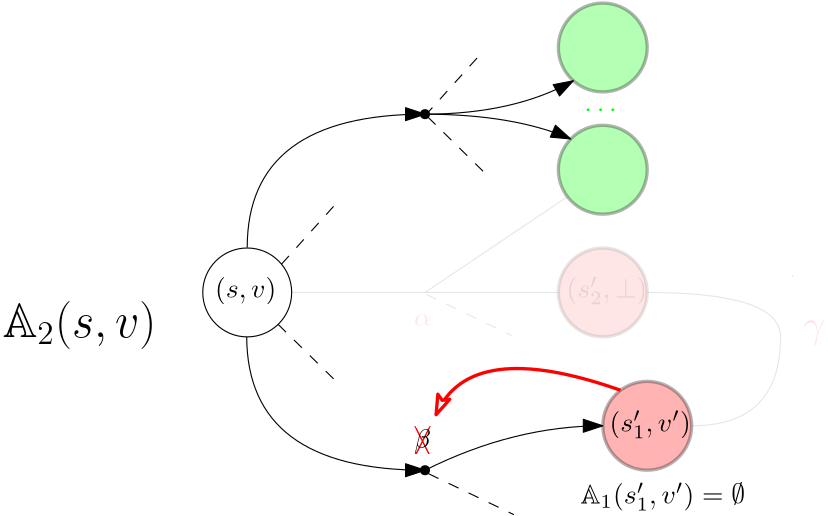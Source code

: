<?xml version="1.0"?>
<!DOCTYPE ipe SYSTEM "ipe.dtd">
<ipe version="70206" creator="Ipe 7.2.6">
<info created="D:20180215123956" modified="D:20180504135336"/>
<preamble>\usepackage{color}
\renewcommand{\rmdefault}{\sfdefault}
%\usepackage{sansmathfonts}
\usepackage{latexsym}
%\usepackage[sfdefault,lf]{carlito}
%% The &apos;lf&apos; option for lining figures
%% The &apos;sfdefault&apos; option to make the base font sans serif
%\usepackage[T1]{fontenc}
\usepackage{amsmath, amssymb}
\usepackage{cancel}
%\renewcommand*\oldstylenums[1]{\carlitoOsF #1}</preamble>
<ipestyle name="basic">
<symbol name="arrow/arc(spx)">
<path stroke="sym-stroke" fill="sym-stroke" pen="sym-pen">
0 0 m
-1 0.333 l
-1 -0.333 l
h
</path>
</symbol>
<symbol name="arrow/farc(spx)">
<path stroke="sym-stroke" fill="white" pen="sym-pen">
0 0 m
-1 0.333 l
-1 -0.333 l
h
</path>
</symbol>
<symbol name="arrow/ptarc(spx)">
<path stroke="sym-stroke" fill="sym-stroke" pen="sym-pen">
0 0 m
-1 0.333 l
-0.8 0 l
-1 -0.333 l
h
</path>
</symbol>
<symbol name="arrow/fptarc(spx)">
<path stroke="sym-stroke" fill="white" pen="sym-pen">
0 0 m
-1 0.333 l
-0.8 0 l
-1 -0.333 l
h
</path>
</symbol>
<symbol name="mark/circle(sx)" transformations="translations">
<path fill="sym-stroke">
0.6 0 0 0.6 0 0 e
0.4 0 0 0.4 0 0 e
</path>
</symbol>
<symbol name="mark/disk(sx)" transformations="translations">
<path fill="sym-stroke">
0.6 0 0 0.6 0 0 e
</path>
</symbol>
<symbol name="mark/fdisk(sfx)" transformations="translations">
<group>
<path fill="sym-fill">
0.5 0 0 0.5 0 0 e
</path>
<path fill="sym-stroke" fillrule="eofill">
0.6 0 0 0.6 0 0 e
0.4 0 0 0.4 0 0 e
</path>
</group>
</symbol>
<symbol name="mark/box(sx)" transformations="translations">
<path fill="sym-stroke" fillrule="eofill">
-0.6 -0.6 m
0.6 -0.6 l
0.6 0.6 l
-0.6 0.6 l
h
-0.4 -0.4 m
0.4 -0.4 l
0.4 0.4 l
-0.4 0.4 l
h
</path>
</symbol>
<symbol name="mark/square(sx)" transformations="translations">
<path fill="sym-stroke">
-0.6 -0.6 m
0.6 -0.6 l
0.6 0.6 l
-0.6 0.6 l
h
</path>
</symbol>
<symbol name="mark/fsquare(sfx)" transformations="translations">
<group>
<path fill="sym-fill">
-0.5 -0.5 m
0.5 -0.5 l
0.5 0.5 l
-0.5 0.5 l
h
</path>
<path fill="sym-stroke" fillrule="eofill">
-0.6 -0.6 m
0.6 -0.6 l
0.6 0.6 l
-0.6 0.6 l
h
-0.4 -0.4 m
0.4 -0.4 l
0.4 0.4 l
-0.4 0.4 l
h
</path>
</group>
</symbol>
<symbol name="mark/cross(sx)" transformations="translations">
<group>
<path fill="sym-stroke">
-0.43 -0.57 m
0.57 0.43 l
0.43 0.57 l
-0.57 -0.43 l
h
</path>
<path fill="sym-stroke">
-0.43 0.57 m
0.57 -0.43 l
0.43 -0.57 l
-0.57 0.43 l
h
</path>
</group>
</symbol>
<symbol name="arrow/fnormal(spx)">
<path stroke="sym-stroke" fill="white" pen="sym-pen">
0 0 m
-1 0.333 l
-1 -0.333 l
h
</path>
</symbol>
<symbol name="arrow/pointed(spx)">
<path stroke="sym-stroke" fill="sym-stroke" pen="sym-pen">
0 0 m
-1 0.333 l
-0.8 0 l
-1 -0.333 l
h
</path>
</symbol>
<symbol name="arrow/fpointed(spx)">
<path stroke="sym-stroke" fill="white" pen="sym-pen">
0 0 m
-1 0.333 l
-0.8 0 l
-1 -0.333 l
h
</path>
</symbol>
<symbol name="arrow/linear(spx)">
<path stroke="sym-stroke" pen="sym-pen">
-1 0.333 m
0 0 l
-1 -0.333 l
</path>
</symbol>
<symbol name="arrow/fdouble(spx)">
<path stroke="sym-stroke" fill="white" pen="sym-pen">
0 0 m
-1 0.333 l
-1 -0.333 l
h
-1 0 m
-2 0.333 l
-2 -0.333 l
h
</path>
</symbol>
<symbol name="arrow/double(spx)">
<path stroke="sym-stroke" fill="sym-stroke" pen="sym-pen">
0 0 m
-1 0.333 l
-1 -0.333 l
h
-1 0 m
-2 0.333 l
-2 -0.333 l
h
</path>
</symbol>
<pen name="heavier" value="0.8"/>
<pen name="fat" value="1.2"/>
<pen name="ultrafat" value="2"/>
<symbolsize name="large" value="5"/>
<symbolsize name="small" value="2"/>
<symbolsize name="tiny" value="1.1"/>
<arrowsize name="large" value="10"/>
<arrowsize name="small" value="5"/>
<arrowsize name="tiny" value="3"/>
<color name="red" value="1 0 0"/>
<color name="green" value="0 1 0"/>
<color name="blue" value="0 0 1"/>
<color name="yellow" value="1 1 0"/>
<color name="orange" value="1 0.647 0"/>
<color name="gold" value="1 0.843 0"/>
<color name="purple" value="0.627 0.125 0.941"/>
<color name="gray" value="0.745"/>
<color name="brown" value="0.647 0.165 0.165"/>
<color name="navy" value="0 0 0.502"/>
<color name="pink" value="1 0.753 0.796"/>
<color name="seagreen" value="0.18 0.545 0.341"/>
<color name="turquoise" value="0.251 0.878 0.816"/>
<color name="violet" value="0.933 0.51 0.933"/>
<color name="darkblue" value="0 0 0.545"/>
<color name="darkcyan" value="0 0.545 0.545"/>
<color name="darkgray" value="0.663"/>
<color name="darkgreen" value="0 0.392 0"/>
<color name="darkmagenta" value="0.545 0 0.545"/>
<color name="darkorange" value="1 0.549 0"/>
<color name="darkred" value="0.545 0 0"/>
<color name="lightblue" value="0.678 0.847 0.902"/>
<color name="lightcyan" value="0.878 1 1"/>
<color name="lightgray" value="0.827"/>
<color name="lightgreen" value="0.565 0.933 0.565"/>
<color name="lightyellow" value="1 1 0.878"/>
<dashstyle name="dashed" value="[4] 0"/>
<dashstyle name="dotted" value="[1 3] 0"/>
<dashstyle name="dash dotted" value="[4 2 1 2] 0"/>
<dashstyle name="dash dot dotted" value="[4 2 1 2 1 2] 0"/>
<textsize name="large" value="\large"/>
<textsize name="Large" value="\Large"/>
<textsize name="LARGE" value="\LARGE"/>
<textsize name="huge" value="\huge"/>
<textsize name="Huge" value="\Huge"/>
<textsize name="small" value="\small"/>
<textsize name="footnote" value="\footnotesize"/>
<textsize name="tiny" value="\tiny"/>
<textstyle name="center" begin="\begin{center}" end="\end{center}"/>
<textstyle name="itemize" begin="\begin{itemize}" end="\end{itemize}"/>
<textstyle name="item" begin="\begin{itemize}\item{}" end="\end{itemize}"/>
<gridsize name="4 pts" value="4"/>
<gridsize name="8 pts (~3 mm)" value="8"/>
<gridsize name="16 pts (~6 mm)" value="16"/>
<gridsize name="32 pts (~12 mm)" value="32"/>
<gridsize name="10 pts (~3.5 mm)" value="10"/>
<gridsize name="20 pts (~7 mm)" value="20"/>
<gridsize name="14 pts (~5 mm)" value="14"/>
<gridsize name="28 pts (~10 mm)" value="28"/>
<gridsize name="56 pts (~20 mm)" value="56"/>
<anglesize name="90 deg" value="90"/>
<anglesize name="60 deg" value="60"/>
<anglesize name="45 deg" value="45"/>
<anglesize name="30 deg" value="30"/>
<anglesize name="22.5 deg" value="22.5"/>
<opacity name="10%" value="0.1"/>
<opacity name="30%" value="0.3"/>
<opacity name="50%" value="0.5"/>
<opacity name="75%" value="0.75"/>
<tiling name="falling" angle="-60" step="4" width="1"/>
<tiling name="rising" angle="30" step="4" width="1"/>
</ipestyle>
<page>
<layer name="alpha"/>
<view layers="alpha" active="alpha"/>
<path layer="alpha" matrix="1 0 0 1 32 0" stroke="black">
16 0 0 16 64 704 e
</path>
<text matrix="1 0 0 1 28.4303 2.1848" transformations="translations" pos="56 700" stroke="black" type="label" width="22.033" height="7.473" depth="2.49" valign="baseline" style="math">(s, v)</text>
<path matrix="1 0 0 1 32 0" stroke="black" fill="red" pen="fat" opacity="10%">
16 0 0 16 192 704 e
</path>
<text matrix="1 0 0 1 154.927 2.1848" transformations="translations" pos="56 700" stroke="black" type="label" width="29.065" height="7.49" depth="2.49" valign="baseline" style="math" opacity="10%">(s&apos;_2, \bot)</text>
<use matrix="1 0 0 1 32 0" name="mark/disk(sx)" pos="128 640" size="normal" stroke="black"/>
<text matrix="1 0 0 1 28 -4" transformations="translations" pos="128 652" stroke="red" type="label" width="6.161" height="7.918" depth="1.93" valign="baseline" style="math">\xcancel{\color{black}\beta}</text>
<path matrix="1 0 0 1 32 0" stroke="black" arrow="normal/normal">
63.8135 688.001 m
64 640
128 640 c
</path>
<path matrix="1 0 0 1 32 0" stroke="black" arrow="normal/normal">
128 640 m
160 656
192 656 c
</path>
<path matrix="1 0 0 1 176 -48" stroke="black" fill="red" pen="fat" opacity="30%">
16 0 0 16 64 704 e
</path>
<text matrix="1 0 0 1 170.393 -46.0235" transformations="translations" pos="56 700" stroke="black" type="label" width="29.298" height="7.49" depth="2.49" valign="baseline" style="math">(s_1&apos;, v&apos;)</text>
<path matrix="1 0 0 1 32 0" stroke="black" dash="dashed">
129.247 638.753 m
160 624 l
</path>
<path matrix="1 0 0 1 32 0" stroke="black" dash="dashed">
76.3418 714.182 m
96 736 l
</path>
<path matrix="1 0 0 1 32 0" stroke="black" dash="dashed">
75.1218 692.498 m
96 672 l
</path>
<text matrix="1 0 0 1 -40 -64" transformations="translations" pos="48 752" stroke="black" type="label" width="55.236" height="12.896" depth="4.29" valign="baseline" size="LARGE" style="math">\mathbb{A}_2(s, v)</text>
<text matrix="1 0 0 1 -40 -72" transformations="translations" pos="256 700" stroke="black" type="label" width="59.227" height="7.49" depth="2.49" valign="baseline" style="math">\mathbb{A}_1(s&apos;_1, v&apos;) = \emptyset</text>
<path matrix="1 0 0 1 0 -64" stroke="red" pen="fat" arrow="fpointed/normal">
230.379 732.785 m
176 752
164 724 c
</path>
<path matrix="1 0 0 1 32 0" stroke="black" opacity="10%">
80 704 m
128 704 l
</path>
<path matrix="1 0 0 1 32 0" stroke="black" opacity="10%">
128 704 m
176 704 l
</path>
<path matrix="1 0 0 1 -32 -64" stroke="black" opacity="10%">
288 720 m
320 720
320 752 c
</path>
<path matrix="1 0 0 1 -32 -64" stroke="black" opacity="10%">
320 752 m
320 768
272 768 c
</path>
<text matrix="1 0 0 1 -32 -64" transformations="translations" pos="328 752" stroke="red" type="label" width="8.067" height="6.176" depth="2.79" valign="baseline" size="Large" style="math" opacity="10%">\gamma</text>
<path matrix="1 0 0 1 0 -64" stroke="red" cap="1" opacity="30%">
292.369 773.93 m
292.369 773.93 l
</path>
<path matrix="1 0 0 1 0.00074348 -63.8192" stroke="black" arrow="normal/normal">
96 784 m
96 832
160 832 c
</path>
<use matrix="1 0 0 1 0.00074348 -63.8192" name="mark/disk(sx)" pos="160 832" size="normal" stroke="black"/>
<path matrix="1 0 0 1 160.001 44.1808" stroke="black" fill="green" pen="fat" opacity="30%">
16 0 0 16 64 704 e
</path>
<path matrix="1 0 0 1 160.001 88.1808" stroke="black" fill="green" pen="fat" opacity="30%">
16 0 0 16 64 704 e
</path>
<path matrix="1 0 0 1 0.00074348 16.1808" stroke="black" arrow="normal/normal">
160 752 m
192 752
213.398 764.017 c
</path>
<path matrix="1 0 0 1 0.00074348 16.1808" stroke="black" arrow="normal/normal">
159.463 751.999 m
192 752
212.457 743.079 c
</path>
<path matrix="1 0 0 1 83.6486 53.4097" stroke="black" dash="dashed">
76.3418 714.182 m
96 736 l
</path>
<path matrix="1 0 0 1 85.8149 74.736" stroke="black" dash="dashed">
75.1218 692.498 m
96 672 l
</path>
<text matrix="1 0 0 1 1.36694 17.2523" transformations="translations" pos="216 752" stroke="green" type="label" width="13.283" height="1.052" depth="0" valign="baseline" style="math">\dots</text>
<text matrix="1 0 0 1 28 -20" transformations="translations" pos="128 712" stroke="red" type="label" width="6.41" height="4.289" depth="0" valign="baseline" style="math" opacity="10%">\alpha</text>
<path matrix="1 0 0 1 0 16" stroke="black" opacity="10%">
160 688 m
211.195 722.406 l
</path>
<path matrix="1 0 0 1 31.199 64.531" stroke="black" dash="dashed" opacity="10%">
129.247 638.753 m
160 624 l
</path>
</page>
</ipe>

